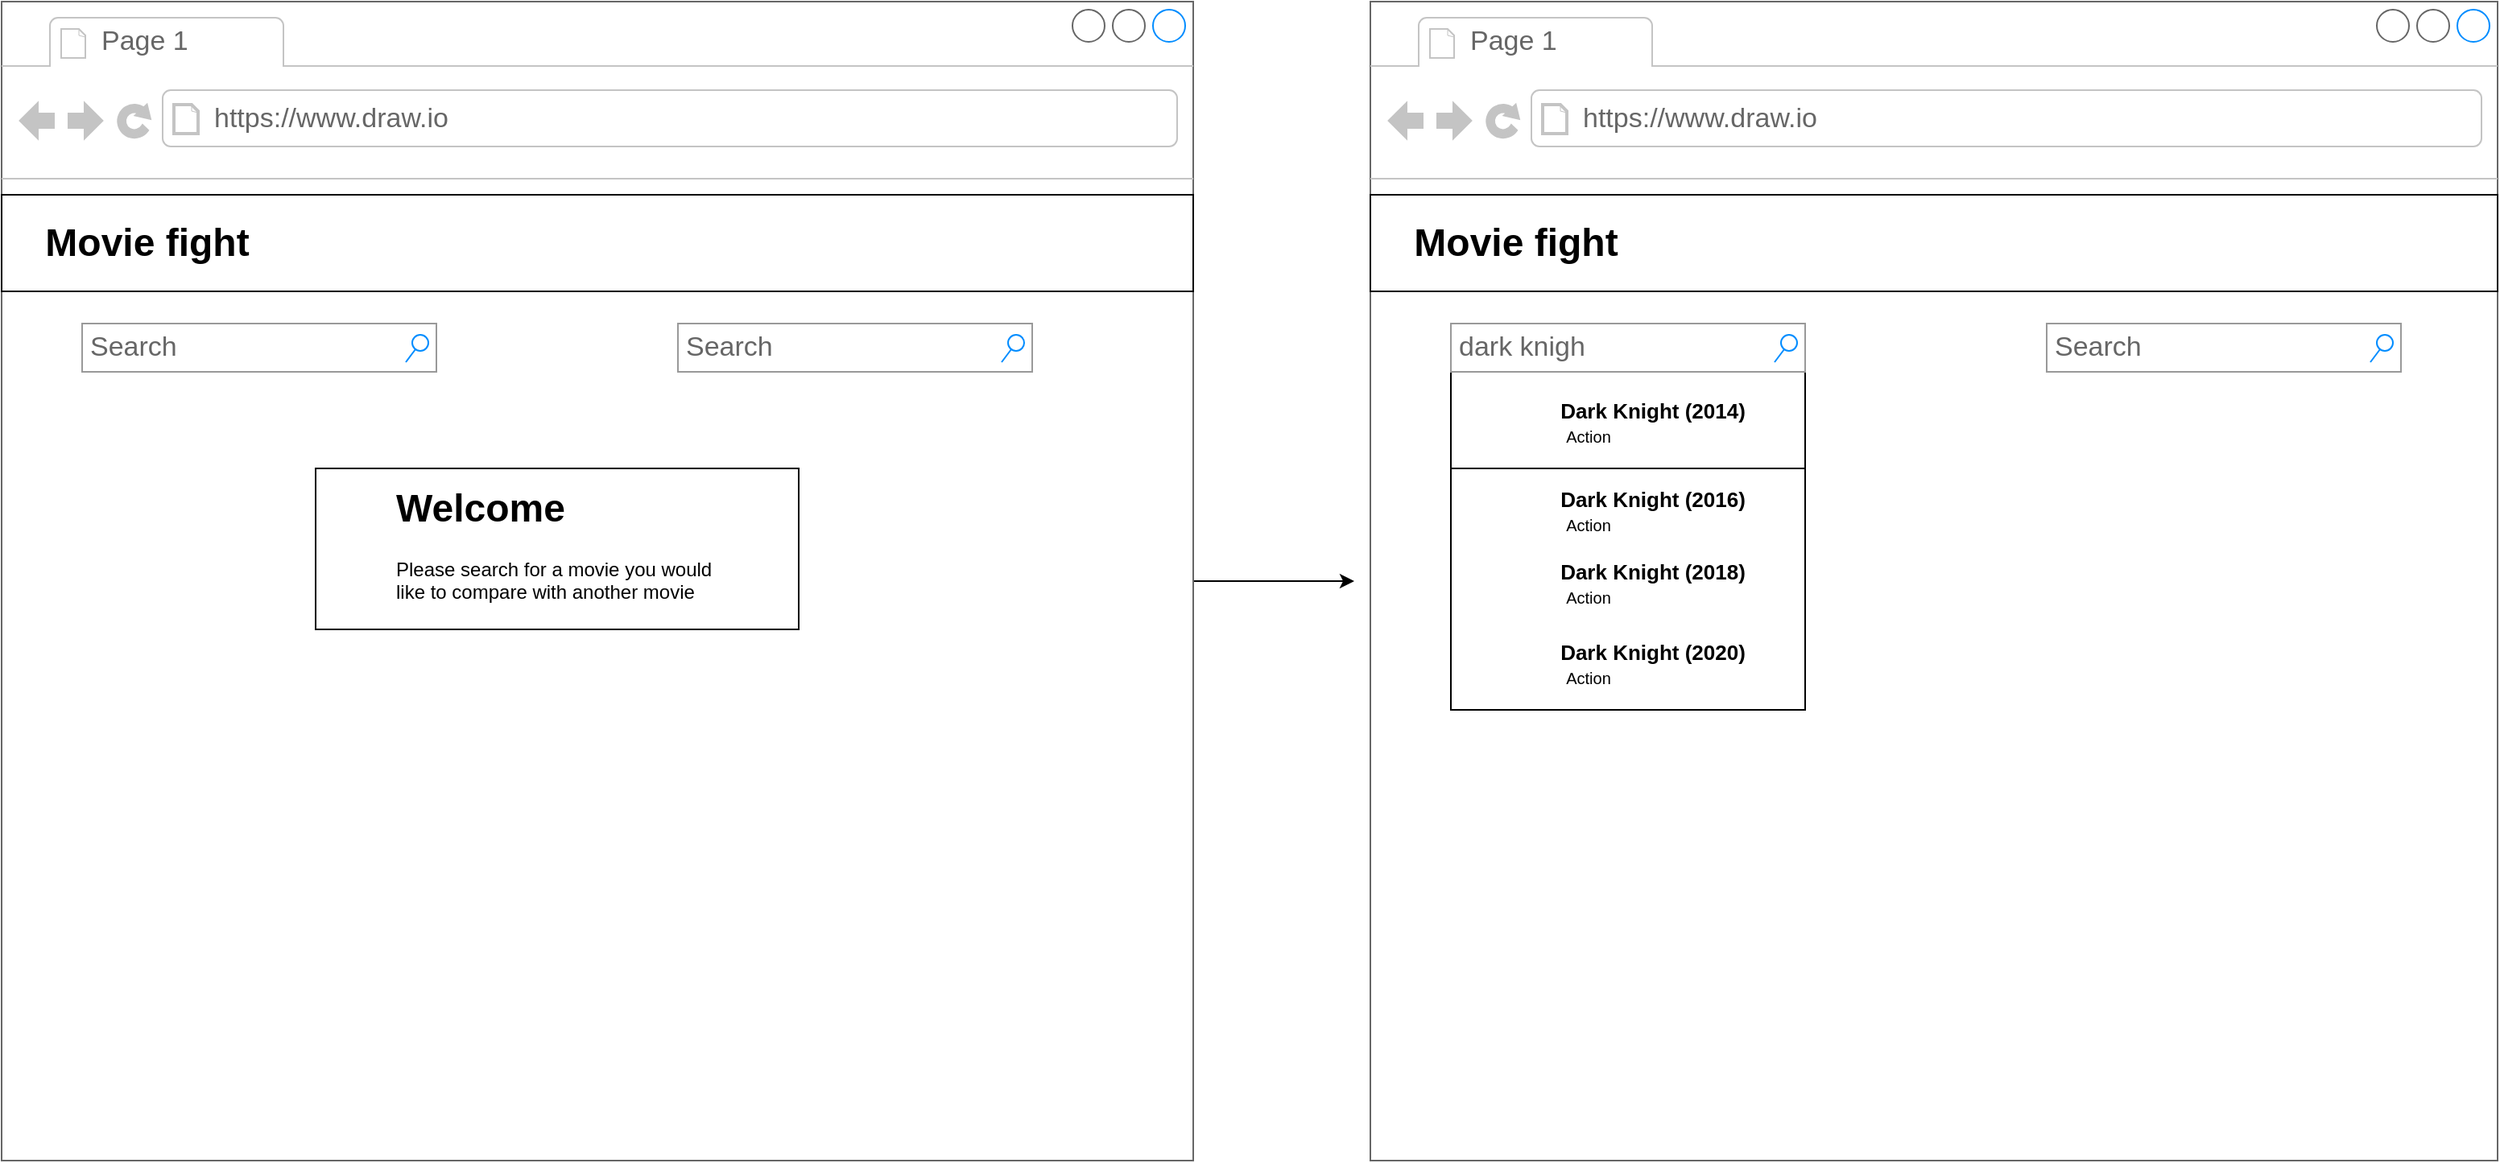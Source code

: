 <mxfile version="18.0.2" type="github">
  <diagram id="DHmuu2M7g8fE88F-73Ma" name="Page-1">
    <mxGraphModel dx="1422" dy="786" grid="1" gridSize="10" guides="1" tooltips="1" connect="1" arrows="1" fold="1" page="1" pageScale="1" pageWidth="827" pageHeight="1169" math="0" shadow="0">
      <root>
        <mxCell id="0" />
        <mxCell id="1" parent="0" />
        <mxCell id="zLu3VVL79DZKazjj4UHu-55" style="edgeStyle=orthogonalEdgeStyle;rounded=0;orthogonalLoop=1;jettySize=auto;html=1;fontSize=10;" edge="1" parent="1" source="zLu3VVL79DZKazjj4UHu-3">
          <mxGeometry relative="1" as="geometry">
            <mxPoint x="920" y="460" as="targetPoint" />
            <Array as="points">
              <mxPoint x="890" y="460" />
              <mxPoint x="890" y="460" />
            </Array>
          </mxGeometry>
        </mxCell>
        <mxCell id="zLu3VVL79DZKazjj4UHu-3" value="" style="strokeWidth=1;shadow=0;dashed=0;align=center;html=1;shape=mxgraph.mockup.containers.browserWindow;rSize=0;strokeColor=#666666;strokeColor2=#008cff;strokeColor3=#c4c4c4;mainText=,;recursiveResize=0;" vertex="1" parent="1">
          <mxGeometry x="80" y="100" width="740" height="720" as="geometry" />
        </mxCell>
        <mxCell id="zLu3VVL79DZKazjj4UHu-4" value="Page 1" style="strokeWidth=1;shadow=0;dashed=0;align=center;html=1;shape=mxgraph.mockup.containers.anchor;fontSize=17;fontColor=#666666;align=left;" vertex="1" parent="zLu3VVL79DZKazjj4UHu-3">
          <mxGeometry x="60" y="12" width="110" height="26" as="geometry" />
        </mxCell>
        <mxCell id="zLu3VVL79DZKazjj4UHu-5" value="https://www.draw.io" style="strokeWidth=1;shadow=0;dashed=0;align=center;html=1;shape=mxgraph.mockup.containers.anchor;rSize=0;fontSize=17;fontColor=#666666;align=left;" vertex="1" parent="zLu3VVL79DZKazjj4UHu-3">
          <mxGeometry x="130" y="60" width="250" height="26" as="geometry" />
        </mxCell>
        <mxCell id="zLu3VVL79DZKazjj4UHu-9" value="Search" style="strokeWidth=1;shadow=0;dashed=0;align=center;html=1;shape=mxgraph.mockup.forms.searchBox;strokeColor=#999999;mainText=;strokeColor2=#008cff;fontColor=#666666;fontSize=17;align=left;spacingLeft=3;" vertex="1" parent="zLu3VVL79DZKazjj4UHu-3">
          <mxGeometry x="50" y="200" width="220" height="30" as="geometry" />
        </mxCell>
        <mxCell id="zLu3VVL79DZKazjj4UHu-10" value="Search" style="strokeWidth=1;shadow=0;dashed=0;align=center;html=1;shape=mxgraph.mockup.forms.searchBox;strokeColor=#999999;mainText=;strokeColor2=#008cff;fontColor=#666666;fontSize=17;align=left;spacingLeft=3;" vertex="1" parent="zLu3VVL79DZKazjj4UHu-3">
          <mxGeometry x="420" y="200" width="220" height="30" as="geometry" />
        </mxCell>
        <mxCell id="zLu3VVL79DZKazjj4UHu-11" value="" style="rounded=0;whiteSpace=wrap;html=1;" vertex="1" parent="zLu3VVL79DZKazjj4UHu-3">
          <mxGeometry x="195" y="290" width="300" height="100" as="geometry" />
        </mxCell>
        <mxCell id="zLu3VVL79DZKazjj4UHu-13" value="&lt;h1&gt;Welcome&amp;nbsp;&lt;/h1&gt;&lt;p&gt;Please search for a movie you would like to compare with another movie&lt;/p&gt;" style="text;html=1;strokeColor=none;fillColor=none;spacing=5;spacingTop=-20;whiteSpace=wrap;overflow=hidden;rounded=0;" vertex="1" parent="zLu3VVL79DZKazjj4UHu-3">
          <mxGeometry x="240" y="295" width="210" height="90" as="geometry" />
        </mxCell>
        <mxCell id="zLu3VVL79DZKazjj4UHu-7" value="" style="rounded=0;whiteSpace=wrap;html=1;" vertex="1" parent="zLu3VVL79DZKazjj4UHu-3">
          <mxGeometry y="120" width="740" height="60" as="geometry" />
        </mxCell>
        <mxCell id="zLu3VVL79DZKazjj4UHu-8" value="Movie fight" style="text;strokeColor=none;fillColor=none;html=1;fontSize=24;fontStyle=1;verticalAlign=middle;align=center;" vertex="1" parent="zLu3VVL79DZKazjj4UHu-3">
          <mxGeometry x="40" y="130" width="100" height="40" as="geometry" />
        </mxCell>
        <mxCell id="zLu3VVL79DZKazjj4UHu-15" value="" style="strokeWidth=1;shadow=0;dashed=0;align=center;html=1;shape=mxgraph.mockup.containers.browserWindow;rSize=0;strokeColor=#666666;strokeColor2=#008cff;strokeColor3=#c4c4c4;mainText=,;recursiveResize=0;" vertex="1" parent="1">
          <mxGeometry x="930" y="100" width="700" height="720" as="geometry" />
        </mxCell>
        <mxCell id="zLu3VVL79DZKazjj4UHu-25" value="" style="rounded=0;whiteSpace=wrap;html=1;" vertex="1" parent="zLu3VVL79DZKazjj4UHu-15">
          <mxGeometry x="50" y="230" width="220" height="210" as="geometry" />
        </mxCell>
        <mxCell id="zLu3VVL79DZKazjj4UHu-56" value="" style="rounded=0;whiteSpace=wrap;html=1;fontSize=10;" vertex="1" parent="zLu3VVL79DZKazjj4UHu-15">
          <mxGeometry x="50" y="230" width="220" height="60" as="geometry" />
        </mxCell>
        <mxCell id="zLu3VVL79DZKazjj4UHu-16" value="Page 1" style="strokeWidth=1;shadow=0;dashed=0;align=center;html=1;shape=mxgraph.mockup.containers.anchor;fontSize=17;fontColor=#666666;align=left;" vertex="1" parent="zLu3VVL79DZKazjj4UHu-15">
          <mxGeometry x="60" y="12" width="110" height="26" as="geometry" />
        </mxCell>
        <mxCell id="zLu3VVL79DZKazjj4UHu-17" value="https://www.draw.io" style="strokeWidth=1;shadow=0;dashed=0;align=center;html=1;shape=mxgraph.mockup.containers.anchor;rSize=0;fontSize=17;fontColor=#666666;align=left;" vertex="1" parent="zLu3VVL79DZKazjj4UHu-15">
          <mxGeometry x="130" y="60" width="250" height="26" as="geometry" />
        </mxCell>
        <mxCell id="zLu3VVL79DZKazjj4UHu-18" value="dark knigh" style="strokeWidth=1;shadow=0;dashed=0;align=center;html=1;shape=mxgraph.mockup.forms.searchBox;strokeColor=#999999;mainText=;strokeColor2=#008cff;fontColor=#666666;fontSize=17;align=left;spacingLeft=3;" vertex="1" parent="zLu3VVL79DZKazjj4UHu-15">
          <mxGeometry x="50" y="200" width="220" height="30" as="geometry" />
        </mxCell>
        <mxCell id="zLu3VVL79DZKazjj4UHu-19" value="Search" style="strokeWidth=1;shadow=0;dashed=0;align=center;html=1;shape=mxgraph.mockup.forms.searchBox;strokeColor=#999999;mainText=;strokeColor2=#008cff;fontColor=#666666;fontSize=17;align=left;spacingLeft=3;" vertex="1" parent="zLu3VVL79DZKazjj4UHu-15">
          <mxGeometry x="420" y="200" width="220" height="30" as="geometry" />
        </mxCell>
        <mxCell id="zLu3VVL79DZKazjj4UHu-26" value="" style="shape=image;html=1;verticalAlign=top;verticalLabelPosition=bottom;labelBackgroundColor=#ffffff;imageAspect=0;aspect=fixed;image=https://cdn1.iconfinder.com/data/icons/seo-and-web-development-6/32/development_picture_illustration_design_image-128.png" vertex="1" parent="zLu3VVL79DZKazjj4UHu-15">
          <mxGeometry x="60" y="240" width="50" height="50" as="geometry" />
        </mxCell>
        <mxCell id="zLu3VVL79DZKazjj4UHu-27" value="" style="shape=image;html=1;verticalAlign=top;verticalLabelPosition=bottom;labelBackgroundColor=#ffffff;imageAspect=0;aspect=fixed;image=https://cdn1.iconfinder.com/data/icons/seo-and-web-development-6/32/development_picture_illustration_design_image-128.png" vertex="1" parent="zLu3VVL79DZKazjj4UHu-15">
          <mxGeometry x="60" y="290" width="50" height="50" as="geometry" />
        </mxCell>
        <mxCell id="zLu3VVL79DZKazjj4UHu-28" value="" style="shape=image;html=1;verticalAlign=top;verticalLabelPosition=bottom;labelBackgroundColor=#ffffff;imageAspect=0;aspect=fixed;image=https://cdn1.iconfinder.com/data/icons/seo-and-web-development-6/32/development_picture_illustration_design_image-128.png" vertex="1" parent="zLu3VVL79DZKazjj4UHu-15">
          <mxGeometry x="60" y="335" width="50" height="50" as="geometry" />
        </mxCell>
        <mxCell id="zLu3VVL79DZKazjj4UHu-30" value="" style="shape=image;html=1;verticalAlign=top;verticalLabelPosition=bottom;labelBackgroundColor=#ffffff;imageAspect=0;aspect=fixed;image=https://cdn1.iconfinder.com/data/icons/seo-and-web-development-6/32/development_picture_illustration_design_image-128.png" vertex="1" parent="zLu3VVL79DZKazjj4UHu-15">
          <mxGeometry x="60" y="390" width="50" height="50" as="geometry" />
        </mxCell>
        <mxCell id="zLu3VVL79DZKazjj4UHu-32" value="&lt;p style=&quot;line-height: 1.3;&quot;&gt;&lt;span style=&quot;font-size: 13px;&quot;&gt;Dark Knight (2014)&lt;/span&gt;&lt;br&gt;&lt;/p&gt;" style="text;strokeColor=none;fillColor=none;html=1;fontSize=24;fontStyle=1;verticalAlign=middle;align=center;" vertex="1" parent="zLu3VVL79DZKazjj4UHu-15">
          <mxGeometry x="130" y="230" width="90" height="40" as="geometry" />
        </mxCell>
        <mxCell id="zLu3VVL79DZKazjj4UHu-33" value="&lt;p style=&quot;line-height: 1.3;&quot;&gt;&lt;font style=&quot;font-size: 10px; font-weight: normal;&quot;&gt;Action&lt;/font&gt;&lt;/p&gt;" style="text;strokeColor=none;fillColor=none;html=1;fontSize=24;fontStyle=1;verticalAlign=middle;align=center;" vertex="1" parent="zLu3VVL79DZKazjj4UHu-15">
          <mxGeometry x="90" y="245" width="90" height="40" as="geometry" />
        </mxCell>
        <mxCell id="zLu3VVL79DZKazjj4UHu-47" value="&lt;p style=&quot;line-height: 1.3;&quot;&gt;&lt;span style=&quot;font-size: 13px;&quot;&gt;Dark Knight (2016)&lt;/span&gt;&lt;br&gt;&lt;/p&gt;" style="text;strokeColor=none;fillColor=none;html=1;fontSize=24;fontStyle=1;verticalAlign=middle;align=center;" vertex="1" parent="zLu3VVL79DZKazjj4UHu-15">
          <mxGeometry x="130" y="285" width="90" height="40" as="geometry" />
        </mxCell>
        <mxCell id="zLu3VVL79DZKazjj4UHu-48" value="&lt;p style=&quot;line-height: 1.3;&quot;&gt;&lt;font style=&quot;font-size: 10px; font-weight: normal;&quot;&gt;Action&lt;/font&gt;&lt;/p&gt;" style="text;strokeColor=none;fillColor=none;html=1;fontSize=24;fontStyle=1;verticalAlign=middle;align=center;" vertex="1" parent="zLu3VVL79DZKazjj4UHu-15">
          <mxGeometry x="90" y="300" width="90" height="40" as="geometry" />
        </mxCell>
        <mxCell id="zLu3VVL79DZKazjj4UHu-50" value="&lt;p style=&quot;line-height: 1.3;&quot;&gt;&lt;span style=&quot;font-size: 13px;&quot;&gt;Dark Knight (2018)&lt;/span&gt;&lt;br&gt;&lt;/p&gt;" style="text;strokeColor=none;fillColor=none;html=1;fontSize=24;fontStyle=1;verticalAlign=middle;align=center;" vertex="1" parent="zLu3VVL79DZKazjj4UHu-15">
          <mxGeometry x="130" y="330" width="90" height="40" as="geometry" />
        </mxCell>
        <mxCell id="zLu3VVL79DZKazjj4UHu-51" value="&lt;p style=&quot;line-height: 1.3;&quot;&gt;&lt;font style=&quot;font-size: 10px; font-weight: normal;&quot;&gt;Action&lt;/font&gt;&lt;/p&gt;" style="text;strokeColor=none;fillColor=none;html=1;fontSize=24;fontStyle=1;verticalAlign=middle;align=center;" vertex="1" parent="zLu3VVL79DZKazjj4UHu-15">
          <mxGeometry x="90" y="345" width="90" height="40" as="geometry" />
        </mxCell>
        <mxCell id="zLu3VVL79DZKazjj4UHu-53" value="&lt;p style=&quot;line-height: 1.3;&quot;&gt;&lt;span style=&quot;font-size: 13px;&quot;&gt;Dark Knight (2020)&lt;/span&gt;&lt;br&gt;&lt;/p&gt;" style="text;strokeColor=none;fillColor=none;html=1;fontSize=24;fontStyle=1;verticalAlign=middle;align=center;" vertex="1" parent="zLu3VVL79DZKazjj4UHu-15">
          <mxGeometry x="130" y="380" width="90" height="40" as="geometry" />
        </mxCell>
        <mxCell id="zLu3VVL79DZKazjj4UHu-54" value="&lt;p style=&quot;line-height: 1.3;&quot;&gt;&lt;font style=&quot;font-size: 10px; font-weight: normal;&quot;&gt;Action&lt;/font&gt;&lt;/p&gt;" style="text;strokeColor=none;fillColor=none;html=1;fontSize=24;fontStyle=1;verticalAlign=middle;align=center;" vertex="1" parent="zLu3VVL79DZKazjj4UHu-15">
          <mxGeometry x="90" y="395" width="90" height="40" as="geometry" />
        </mxCell>
        <mxCell id="zLu3VVL79DZKazjj4UHu-57" value="" style="shape=image;html=1;verticalAlign=top;verticalLabelPosition=bottom;labelBackgroundColor=#ffffff;imageAspect=0;aspect=fixed;image=https://cdn2.iconfinder.com/data/icons/font-awesome/1792/hand-pointer-o-128.png;fontSize=10;" vertex="1" parent="zLu3VVL79DZKazjj4UHu-15">
          <mxGeometry x="238" y="256" width="34" height="34" as="geometry" />
        </mxCell>
        <mxCell id="zLu3VVL79DZKazjj4UHu-22" value="" style="rounded=0;whiteSpace=wrap;html=1;" vertex="1" parent="zLu3VVL79DZKazjj4UHu-15">
          <mxGeometry y="120" width="700" height="60" as="geometry" />
        </mxCell>
        <mxCell id="zLu3VVL79DZKazjj4UHu-23" value="Movie fight" style="text;strokeColor=none;fillColor=none;html=1;fontSize=24;fontStyle=1;verticalAlign=middle;align=center;" vertex="1" parent="1">
          <mxGeometry x="970" y="230" width="100" height="40" as="geometry" />
        </mxCell>
      </root>
    </mxGraphModel>
  </diagram>
</mxfile>
